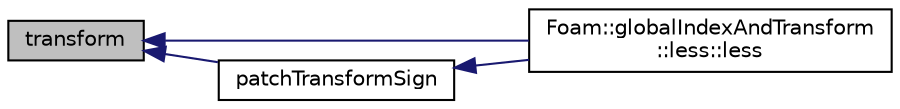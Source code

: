digraph "transform"
{
  bgcolor="transparent";
  edge [fontname="Helvetica",fontsize="10",labelfontname="Helvetica",labelfontsize="10"];
  node [fontname="Helvetica",fontsize="10",shape=record];
  rankdir="LR";
  Node1106 [label="transform",height=0.2,width=0.4,color="black", fillcolor="grey75", style="filled", fontcolor="black"];
  Node1106 -> Node1107 [dir="back",color="midnightblue",fontsize="10",style="solid",fontname="Helvetica"];
  Node1107 [label="Foam::globalIndexAndTransform\l::less::less",height=0.2,width=0.4,color="black",URL="$a28853.html#a9895380888f2c4618ac4d892dee1d024"];
  Node1106 -> Node1108 [dir="back",color="midnightblue",fontsize="10",style="solid",fontname="Helvetica"];
  Node1108 [label="patchTransformSign",height=0.2,width=0.4,color="black",URL="$a28849.html#adf8b6e10e66537c83e38632a8f22f169",tooltip="Return access to the per-patch transform-sign pairs. "];
  Node1108 -> Node1107 [dir="back",color="midnightblue",fontsize="10",style="solid",fontname="Helvetica"];
}
